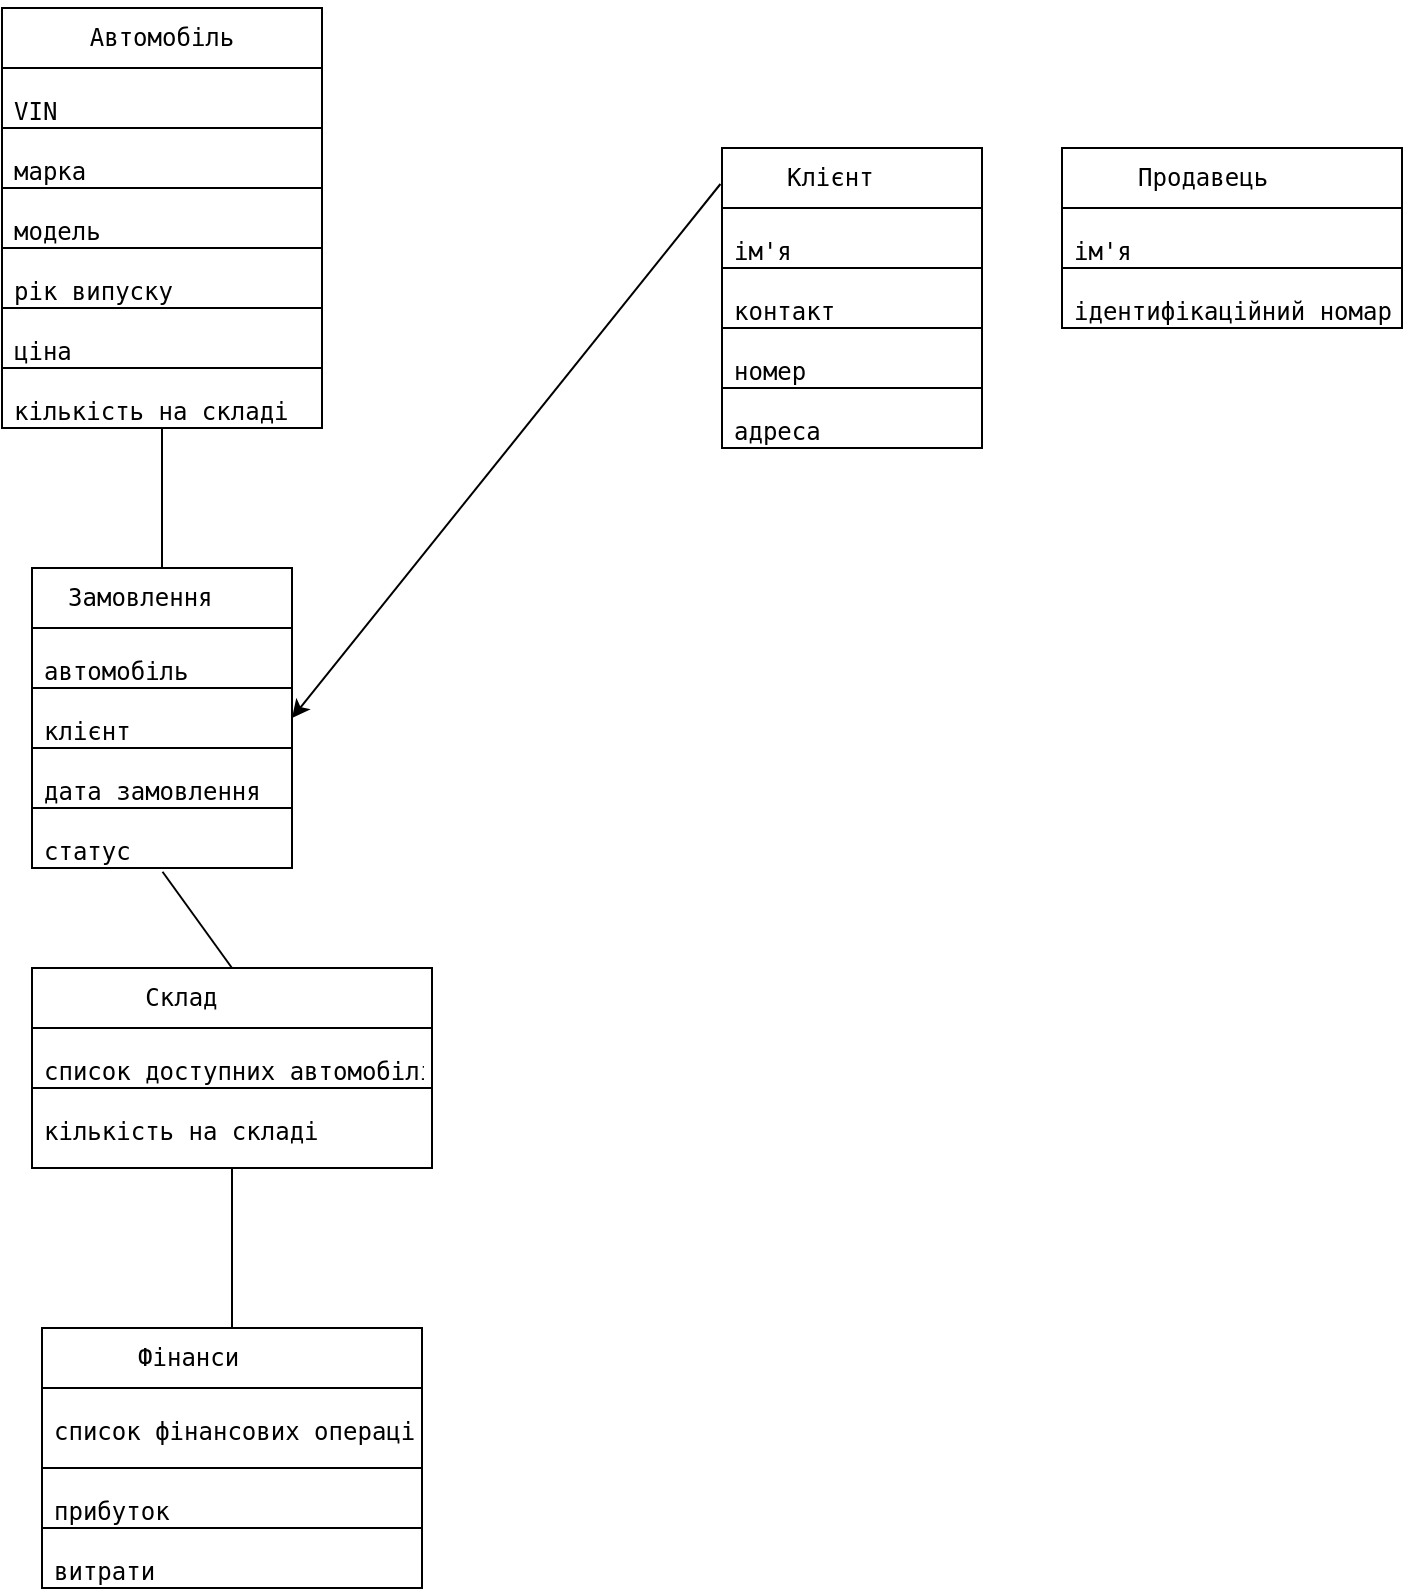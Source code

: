 <mxfile version="21.7.2" type="github">
  <diagram name="Page-1" id="8mBSyLQGVqKjIB2Ykn1D">
    <mxGraphModel dx="1434" dy="746" grid="1" gridSize="10" guides="1" tooltips="1" connect="1" arrows="1" fold="1" page="1" pageScale="1" pageWidth="850" pageHeight="1100" math="0" shadow="0">
      <root>
        <mxCell id="0" />
        <mxCell id="1" parent="0" />
        <mxCell id="jjAKTp19PN9UIrWfNCh7-1" value="&lt;pre&gt;&lt;code class=&quot;!whitespace-pre hljs language-lua&quot;&gt;Автомобіль&lt;/code&gt;&lt;/pre&gt;" style="swimlane;fontStyle=0;childLayout=stackLayout;horizontal=1;startSize=30;horizontalStack=0;resizeParent=1;resizeParentMax=0;resizeLast=0;collapsible=1;marginBottom=0;whiteSpace=wrap;html=1;direction=east;" vertex="1" parent="1">
          <mxGeometry x="90" y="50" width="160" height="210" as="geometry" />
        </mxCell>
        <mxCell id="jjAKTp19PN9UIrWfNCh7-2" value="&lt;pre&gt;&lt;code class=&quot;!whitespace-pre hljs language-lua&quot;&gt;VIN            &lt;/code&gt;&lt;/pre&gt;" style="text;strokeColor=default;fillColor=none;align=left;verticalAlign=middle;spacingLeft=4;spacingRight=4;overflow=hidden;points=[[0,0.5],[1,0.5]];portConstraint=eastwest;rotatable=0;whiteSpace=wrap;html=1;" vertex="1" parent="jjAKTp19PN9UIrWfNCh7-1">
          <mxGeometry y="30" width="160" height="30" as="geometry" />
        </mxCell>
        <mxCell id="jjAKTp19PN9UIrWfNCh7-3" value="&lt;pre&gt;&lt;code class=&quot;!whitespace-pre hljs language-lua&quot;&gt;марка          &lt;/code&gt;&lt;/pre&gt;" style="text;strokeColor=default;fillColor=none;align=left;verticalAlign=middle;spacingLeft=4;spacingRight=4;overflow=hidden;points=[[0,0.5],[1,0.5]];portConstraint=eastwest;rotatable=0;whiteSpace=wrap;html=1;" vertex="1" parent="jjAKTp19PN9UIrWfNCh7-1">
          <mxGeometry y="60" width="160" height="30" as="geometry" />
        </mxCell>
        <mxCell id="jjAKTp19PN9UIrWfNCh7-4" value="&lt;pre&gt;&lt;code class=&quot;!whitespace-pre hljs language-lua&quot;&gt;модель         &lt;/code&gt;&lt;/pre&gt;" style="text;strokeColor=default;fillColor=none;align=left;verticalAlign=middle;spacingLeft=4;spacingRight=4;overflow=hidden;points=[[0,0.5],[1,0.5]];portConstraint=eastwest;rotatable=0;whiteSpace=wrap;html=1;" vertex="1" parent="jjAKTp19PN9UIrWfNCh7-1">
          <mxGeometry y="90" width="160" height="30" as="geometry" />
        </mxCell>
        <mxCell id="jjAKTp19PN9UIrWfNCh7-7" value="&lt;pre&gt;&lt;code class=&quot;!whitespace-pre hljs language-lua&quot;&gt;рік випуску    &lt;/code&gt;&lt;/pre&gt;" style="text;strokeColor=default;fillColor=none;align=left;verticalAlign=middle;spacingLeft=4;spacingRight=4;overflow=hidden;points=[[0,0.5],[1,0.5]];portConstraint=eastwest;rotatable=0;whiteSpace=wrap;html=1;" vertex="1" parent="jjAKTp19PN9UIrWfNCh7-1">
          <mxGeometry y="120" width="160" height="30" as="geometry" />
        </mxCell>
        <mxCell id="jjAKTp19PN9UIrWfNCh7-8" value="&lt;pre&gt;&lt;code class=&quot;!whitespace-pre hljs language-lua&quot;&gt;ціна           &lt;/code&gt;&lt;/pre&gt;" style="text;strokeColor=default;fillColor=none;align=left;verticalAlign=middle;spacingLeft=4;spacingRight=4;overflow=hidden;points=[[0,0.5],[1,0.5]];portConstraint=eastwest;rotatable=0;whiteSpace=wrap;html=1;" vertex="1" parent="jjAKTp19PN9UIrWfNCh7-1">
          <mxGeometry y="150" width="160" height="30" as="geometry" />
        </mxCell>
        <mxCell id="jjAKTp19PN9UIrWfNCh7-18" value="&lt;pre&gt;&lt;code class=&quot;!whitespace-pre hljs language-lua&quot;&gt;кількість на складі        &lt;/code&gt;&lt;/pre&gt;" style="text;strokeColor=default;fillColor=none;align=left;verticalAlign=middle;spacingLeft=4;spacingRight=4;overflow=hidden;points=[[0,0.5],[1,0.5]];portConstraint=eastwest;rotatable=0;whiteSpace=wrap;html=1;" vertex="1" parent="jjAKTp19PN9UIrWfNCh7-1">
          <mxGeometry y="180" width="160" height="30" as="geometry" />
        </mxCell>
        <mxCell id="jjAKTp19PN9UIrWfNCh7-11" value="&lt;pre&gt;&lt;code class=&quot;!whitespace-pre hljs language-lua&quot;&gt;Клієнт   &lt;/code&gt;&lt;/pre&gt;" style="swimlane;fontStyle=0;childLayout=stackLayout;horizontal=1;startSize=30;horizontalStack=0;resizeParent=1;resizeParentMax=0;resizeLast=0;collapsible=1;marginBottom=0;whiteSpace=wrap;html=1;direction=east;" vertex="1" parent="1">
          <mxGeometry x="450" y="120" width="130" height="150" as="geometry" />
        </mxCell>
        <mxCell id="jjAKTp19PN9UIrWfNCh7-12" value="&lt;pre&gt;&lt;code class=&quot;!whitespace-pre hljs language-lua&quot;&gt;ім&#39;я       &lt;/code&gt;&lt;/pre&gt;" style="text;strokeColor=default;fillColor=none;align=left;verticalAlign=middle;spacingLeft=4;spacingRight=4;overflow=hidden;points=[[0,0.5],[1,0.5]];portConstraint=eastwest;rotatable=0;whiteSpace=wrap;html=1;" vertex="1" parent="jjAKTp19PN9UIrWfNCh7-11">
          <mxGeometry y="30" width="130" height="30" as="geometry" />
        </mxCell>
        <mxCell id="jjAKTp19PN9UIrWfNCh7-13" value="&lt;pre&gt;&lt;code class=&quot;!whitespace-pre hljs language-lua&quot;&gt;контакт    &lt;/code&gt;&lt;/pre&gt;" style="text;strokeColor=default;fillColor=none;align=left;verticalAlign=middle;spacingLeft=4;spacingRight=4;overflow=hidden;points=[[0,0.5],[1,0.5]];portConstraint=eastwest;rotatable=0;whiteSpace=wrap;html=1;" vertex="1" parent="jjAKTp19PN9UIrWfNCh7-11">
          <mxGeometry y="60" width="130" height="30" as="geometry" />
        </mxCell>
        <mxCell id="jjAKTp19PN9UIrWfNCh7-14" value="&lt;pre&gt;&lt;code class=&quot;!whitespace-pre hljs language-lua&quot;&gt;номер     &lt;/code&gt;&lt;/pre&gt;" style="text;strokeColor=default;fillColor=none;align=left;verticalAlign=middle;spacingLeft=4;spacingRight=4;overflow=hidden;points=[[0,0.5],[1,0.5]];portConstraint=eastwest;rotatable=0;whiteSpace=wrap;html=1;" vertex="1" parent="jjAKTp19PN9UIrWfNCh7-11">
          <mxGeometry y="90" width="130" height="30" as="geometry" />
        </mxCell>
        <mxCell id="jjAKTp19PN9UIrWfNCh7-15" value="&lt;pre&gt;&lt;code class=&quot;!whitespace-pre hljs language-lua&quot;&gt;адреса    &lt;/code&gt;&lt;/pre&gt;" style="text;strokeColor=default;fillColor=none;align=left;verticalAlign=middle;spacingLeft=4;spacingRight=4;overflow=hidden;points=[[0,0.5],[1,0.5]];portConstraint=eastwest;rotatable=0;whiteSpace=wrap;html=1;" vertex="1" parent="jjAKTp19PN9UIrWfNCh7-11">
          <mxGeometry y="120" width="130" height="30" as="geometry" />
        </mxCell>
        <mxCell id="jjAKTp19PN9UIrWfNCh7-20" value="&lt;pre&gt;&lt;code class=&quot;!whitespace-pre hljs language-lua&quot;&gt;Продавець    &lt;/code&gt;&lt;/pre&gt;" style="swimlane;fontStyle=0;childLayout=stackLayout;horizontal=1;startSize=30;horizontalStack=0;resizeParent=1;resizeParentMax=0;resizeLast=0;collapsible=1;marginBottom=0;whiteSpace=wrap;html=1;direction=east;" vertex="1" parent="1">
          <mxGeometry x="620" y="120" width="170" height="90" as="geometry" />
        </mxCell>
        <mxCell id="jjAKTp19PN9UIrWfNCh7-21" value="&lt;pre&gt;&lt;code class=&quot;!whitespace-pre hljs language-lua&quot;&gt;ім&#39;я       &lt;/code&gt;&lt;/pre&gt;" style="text;strokeColor=default;fillColor=none;align=left;verticalAlign=middle;spacingLeft=4;spacingRight=4;overflow=hidden;points=[[0,0.5],[1,0.5]];portConstraint=eastwest;rotatable=0;whiteSpace=wrap;html=1;" vertex="1" parent="jjAKTp19PN9UIrWfNCh7-20">
          <mxGeometry y="30" width="170" height="30" as="geometry" />
        </mxCell>
        <mxCell id="jjAKTp19PN9UIrWfNCh7-22" value="&lt;pre&gt;&lt;code class=&quot;!whitespace-pre hljs language-lua&quot;&gt;ідентифікаційний номар&lt;br&gt;&lt;br&gt;&lt;/code&gt;&lt;/pre&gt;" style="text;strokeColor=default;fillColor=none;align=left;verticalAlign=middle;spacingLeft=4;spacingRight=4;overflow=hidden;points=[[0,0.5],[1,0.5]];portConstraint=eastwest;rotatable=0;whiteSpace=wrap;html=1;" vertex="1" parent="jjAKTp19PN9UIrWfNCh7-20">
          <mxGeometry y="60" width="170" height="30" as="geometry" />
        </mxCell>
        <mxCell id="jjAKTp19PN9UIrWfNCh7-25" value="&lt;pre&gt;&lt;code class=&quot;!whitespace-pre hljs language-lua&quot;&gt;Замовлення   &lt;/code&gt;&lt;/pre&gt;" style="swimlane;fontStyle=0;childLayout=stackLayout;horizontal=1;startSize=30;horizontalStack=0;resizeParent=1;resizeParentMax=0;resizeLast=0;collapsible=1;marginBottom=0;whiteSpace=wrap;html=1;direction=east;" vertex="1" parent="1">
          <mxGeometry x="105" y="330" width="130" height="150" as="geometry" />
        </mxCell>
        <mxCell id="jjAKTp19PN9UIrWfNCh7-26" value="&lt;pre&gt;&lt;code class=&quot;!whitespace-pre hljs language-lua&quot;&gt;автомобіль     &lt;/code&gt;&lt;/pre&gt;" style="text;strokeColor=default;fillColor=none;align=left;verticalAlign=middle;spacingLeft=4;spacingRight=4;overflow=hidden;points=[[0,0.5],[1,0.5]];portConstraint=eastwest;rotatable=0;whiteSpace=wrap;html=1;" vertex="1" parent="jjAKTp19PN9UIrWfNCh7-25">
          <mxGeometry y="30" width="130" height="30" as="geometry" />
        </mxCell>
        <mxCell id="jjAKTp19PN9UIrWfNCh7-27" value="&lt;pre&gt;&lt;code class=&quot;!whitespace-pre hljs language-lua&quot;&gt;клієнт         &lt;/code&gt;&lt;/pre&gt;" style="text;strokeColor=default;fillColor=none;align=left;verticalAlign=middle;spacingLeft=4;spacingRight=4;overflow=hidden;points=[[0,0.5],[1,0.5]];portConstraint=eastwest;rotatable=0;whiteSpace=wrap;html=1;" vertex="1" parent="jjAKTp19PN9UIrWfNCh7-25">
          <mxGeometry y="60" width="130" height="30" as="geometry" />
        </mxCell>
        <mxCell id="jjAKTp19PN9UIrWfNCh7-28" value="&lt;pre&gt;&lt;code class=&quot;!whitespace-pre hljs language-lua&quot;&gt;дата замовлення&lt;/code&gt;&lt;/pre&gt;" style="text;strokeColor=default;fillColor=none;align=left;verticalAlign=middle;spacingLeft=4;spacingRight=4;overflow=hidden;points=[[0,0.5],[1,0.5]];portConstraint=eastwest;rotatable=0;whiteSpace=wrap;html=1;" vertex="1" parent="jjAKTp19PN9UIrWfNCh7-25">
          <mxGeometry y="90" width="130" height="30" as="geometry" />
        </mxCell>
        <mxCell id="jjAKTp19PN9UIrWfNCh7-29" value="&lt;pre&gt;&lt;code class=&quot;!whitespace-pre hljs language-lua&quot;&gt;статус         &lt;/code&gt;&lt;/pre&gt;" style="text;strokeColor=default;fillColor=none;align=left;verticalAlign=middle;spacingLeft=4;spacingRight=4;overflow=hidden;points=[[0,0.5],[1,0.5]];portConstraint=eastwest;rotatable=0;whiteSpace=wrap;html=1;" vertex="1" parent="jjAKTp19PN9UIrWfNCh7-25">
          <mxGeometry y="120" width="130" height="30" as="geometry" />
        </mxCell>
        <mxCell id="jjAKTp19PN9UIrWfNCh7-32" value="" style="endArrow=none;html=1;rounded=0;entryX=0.5;entryY=1.017;entryDx=0;entryDy=0;entryPerimeter=0;exitX=0.5;exitY=0;exitDx=0;exitDy=0;" edge="1" parent="1" source="jjAKTp19PN9UIrWfNCh7-25" target="jjAKTp19PN9UIrWfNCh7-18">
          <mxGeometry width="50" height="50" relative="1" as="geometry">
            <mxPoint x="150" y="320" as="sourcePoint" />
            <mxPoint x="200" y="270" as="targetPoint" />
          </mxGeometry>
        </mxCell>
        <mxCell id="jjAKTp19PN9UIrWfNCh7-35" value="&lt;pre&gt;&lt;code class=&quot;!whitespace-pre hljs language-lua&quot;&gt;Склад       &lt;/code&gt;&lt;/pre&gt;" style="swimlane;fontStyle=0;childLayout=stackLayout;horizontal=1;startSize=30;horizontalStack=0;resizeParent=1;resizeParentMax=0;resizeLast=0;collapsible=1;marginBottom=0;whiteSpace=wrap;html=1;direction=east;" vertex="1" parent="1">
          <mxGeometry x="105" y="530" width="200" height="100" as="geometry" />
        </mxCell>
        <mxCell id="jjAKTp19PN9UIrWfNCh7-36" value="&lt;pre&gt;&lt;code class=&quot;!whitespace-pre hljs language-lua&quot;&gt;список доступних автомобілів  &lt;/code&gt;&lt;/pre&gt;" style="text;strokeColor=default;fillColor=none;align=left;verticalAlign=middle;spacingLeft=4;spacingRight=4;overflow=hidden;points=[[0,0.5],[1,0.5]];portConstraint=eastwest;rotatable=0;whiteSpace=wrap;html=1;" vertex="1" parent="jjAKTp19PN9UIrWfNCh7-35">
          <mxGeometry y="30" width="200" height="30" as="geometry" />
        </mxCell>
        <mxCell id="jjAKTp19PN9UIrWfNCh7-37" value="&lt;pre&gt;&lt;code class=&quot;!whitespace-pre hljs language-lua&quot;&gt;кількість на складі        &lt;/code&gt;&lt;/pre&gt;" style="text;strokeColor=default;fillColor=none;align=left;verticalAlign=middle;spacingLeft=4;spacingRight=4;overflow=hidden;points=[[0,0.5],[1,0.5]];portConstraint=eastwest;rotatable=0;whiteSpace=wrap;html=1;" vertex="1" parent="jjAKTp19PN9UIrWfNCh7-35">
          <mxGeometry y="60" width="200" height="40" as="geometry" />
        </mxCell>
        <mxCell id="jjAKTp19PN9UIrWfNCh7-38" value="&lt;pre&gt;&lt;code class=&quot;!whitespace-pre hljs language-lua&quot;&gt;Фінанси      &lt;/code&gt;&lt;/pre&gt;" style="swimlane;fontStyle=0;childLayout=stackLayout;horizontal=1;startSize=30;horizontalStack=0;resizeParent=1;resizeParentMax=0;resizeLast=0;collapsible=1;marginBottom=0;whiteSpace=wrap;html=1;direction=east;" vertex="1" parent="1">
          <mxGeometry x="110" y="710" width="190" height="130" as="geometry" />
        </mxCell>
        <mxCell id="jjAKTp19PN9UIrWfNCh7-39" value="&lt;pre&gt;&lt;code class=&quot;!whitespace-pre hljs language-lua&quot;&gt;список фінансових операцій      &lt;/code&gt;&lt;/pre&gt;" style="text;strokeColor=default;fillColor=none;align=left;verticalAlign=middle;spacingLeft=4;spacingRight=4;overflow=hidden;points=[[0,0.5],[1,0.5]];portConstraint=eastwest;rotatable=0;whiteSpace=wrap;html=1;" vertex="1" parent="jjAKTp19PN9UIrWfNCh7-38">
          <mxGeometry y="30" width="190" height="40" as="geometry" />
        </mxCell>
        <mxCell id="jjAKTp19PN9UIrWfNCh7-40" value="&lt;pre&gt;&lt;code class=&quot;!whitespace-pre hljs language-lua&quot;&gt;прибуток      &lt;/code&gt;&lt;/pre&gt;" style="text;strokeColor=default;fillColor=none;align=left;verticalAlign=middle;spacingLeft=4;spacingRight=4;overflow=hidden;points=[[0,0.5],[1,0.5]];portConstraint=eastwest;rotatable=0;whiteSpace=wrap;html=1;" vertex="1" parent="jjAKTp19PN9UIrWfNCh7-38">
          <mxGeometry y="70" width="190" height="30" as="geometry" />
        </mxCell>
        <mxCell id="jjAKTp19PN9UIrWfNCh7-41" value="&lt;pre&gt;&lt;code class=&quot;!whitespace-pre hljs language-lua&quot;&gt;витрати       &lt;/code&gt;&lt;/pre&gt;" style="text;strokeColor=default;fillColor=none;align=left;verticalAlign=middle;spacingLeft=4;spacingRight=4;overflow=hidden;points=[[0,0.5],[1,0.5]];portConstraint=eastwest;rotatable=0;whiteSpace=wrap;html=1;" vertex="1" parent="jjAKTp19PN9UIrWfNCh7-38">
          <mxGeometry y="100" width="190" height="30" as="geometry" />
        </mxCell>
        <mxCell id="jjAKTp19PN9UIrWfNCh7-43" value="" style="endArrow=none;html=1;rounded=0;entryX=0.502;entryY=1.062;entryDx=0;entryDy=0;entryPerimeter=0;exitX=0.5;exitY=0;exitDx=0;exitDy=0;" edge="1" parent="1" source="jjAKTp19PN9UIrWfNCh7-35" target="jjAKTp19PN9UIrWfNCh7-29">
          <mxGeometry width="50" height="50" relative="1" as="geometry">
            <mxPoint x="150" y="540" as="sourcePoint" />
            <mxPoint x="200" y="490" as="targetPoint" />
          </mxGeometry>
        </mxCell>
        <mxCell id="jjAKTp19PN9UIrWfNCh7-44" value="" style="endArrow=none;html=1;rounded=0;entryX=0.5;entryY=1;entryDx=0;entryDy=0;exitX=0.5;exitY=0;exitDx=0;exitDy=0;" edge="1" parent="1" source="jjAKTp19PN9UIrWfNCh7-38" target="jjAKTp19PN9UIrWfNCh7-35">
          <mxGeometry width="50" height="50" relative="1" as="geometry">
            <mxPoint x="160" y="700" as="sourcePoint" />
            <mxPoint x="210" y="640" as="targetPoint" />
          </mxGeometry>
        </mxCell>
        <mxCell id="jjAKTp19PN9UIrWfNCh7-45" value="" style="endArrow=classic;html=1;rounded=0;exitX=-0.006;exitY=0.12;exitDx=0;exitDy=0;entryX=1;entryY=0.5;entryDx=0;entryDy=0;exitPerimeter=0;" edge="1" parent="1" source="jjAKTp19PN9UIrWfNCh7-11" target="jjAKTp19PN9UIrWfNCh7-27">
          <mxGeometry width="50" height="50" relative="1" as="geometry">
            <mxPoint x="350" y="160" as="sourcePoint" />
            <mxPoint x="400" y="110" as="targetPoint" />
          </mxGeometry>
        </mxCell>
      </root>
    </mxGraphModel>
  </diagram>
</mxfile>
